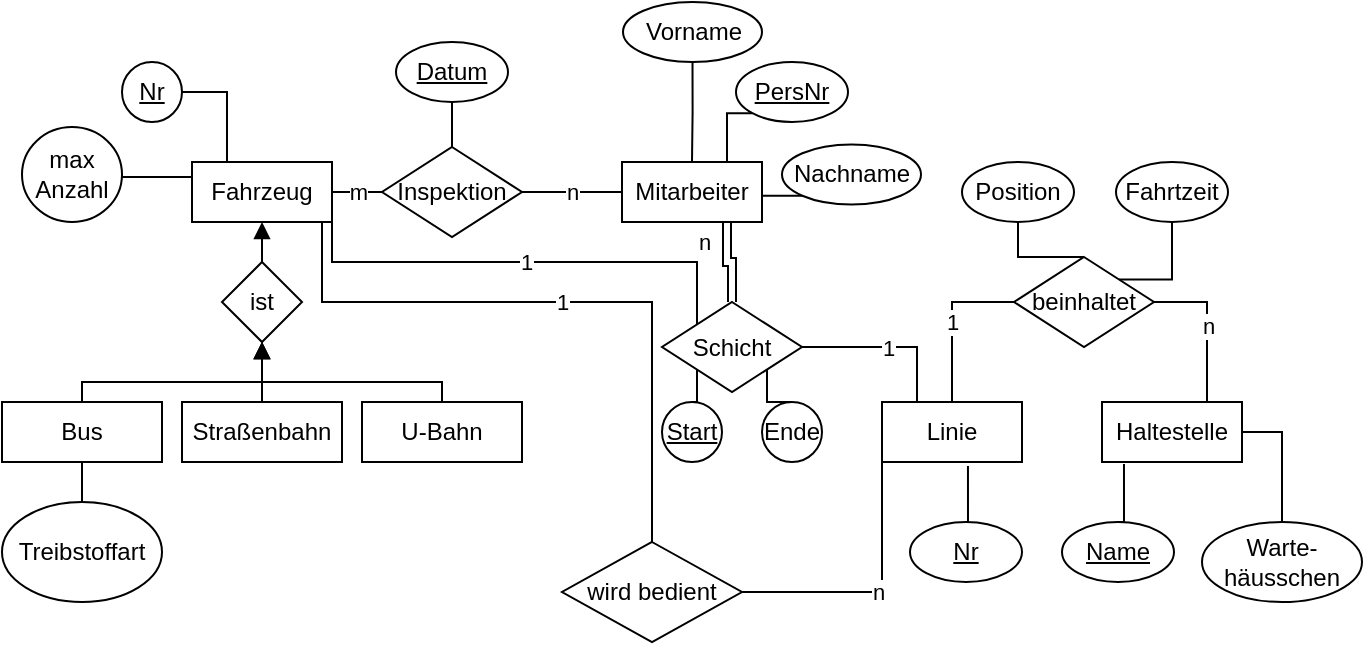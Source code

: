 <mxfile version="20.2.8" type="device"><diagram id="fGoaWGDQ_dbStw5IWa0C" name="Page-1"><mxGraphModel dx="865" dy="440" grid="1" gridSize="10" guides="1" tooltips="1" connect="1" arrows="1" fold="1" page="1" pageScale="1" pageWidth="827" pageHeight="1169" math="0" shadow="0"><root><mxCell id="0"/><mxCell id="1" parent="0"/><mxCell id="FC4KZzPDxTRJN9So2YqI-25" style="edgeStyle=orthogonalEdgeStyle;rounded=0;orthogonalLoop=1;jettySize=auto;html=1;exitX=0;exitY=0.25;exitDx=0;exitDy=0;entryX=1;entryY=0.5;entryDx=0;entryDy=0;endArrow=none;endFill=0;" parent="1" source="FC4KZzPDxTRJN9So2YqI-1" target="FC4KZzPDxTRJN9So2YqI-18" edge="1"><mxGeometry relative="1" as="geometry"/></mxCell><mxCell id="FC4KZzPDxTRJN9So2YqI-26" style="edgeStyle=orthogonalEdgeStyle;rounded=0;orthogonalLoop=1;jettySize=auto;html=1;exitX=0.25;exitY=0;exitDx=0;exitDy=0;entryX=1;entryY=0.5;entryDx=0;entryDy=0;endArrow=none;endFill=0;" parent="1" source="FC4KZzPDxTRJN9So2YqI-1" target="FC4KZzPDxTRJN9So2YqI-17" edge="1"><mxGeometry relative="1" as="geometry"/></mxCell><mxCell id="FC4KZzPDxTRJN9So2YqI-27" value="m" style="edgeStyle=orthogonalEdgeStyle;rounded=0;orthogonalLoop=1;jettySize=auto;html=1;exitX=1;exitY=0.5;exitDx=0;exitDy=0;entryX=0;entryY=0.5;entryDx=0;entryDy=0;endArrow=none;endFill=0;" parent="1" source="FC4KZzPDxTRJN9So2YqI-1" target="FC4KZzPDxTRJN9So2YqI-12" edge="1"><mxGeometry relative="1" as="geometry"/></mxCell><mxCell id="FC4KZzPDxTRJN9So2YqI-35" value="1" style="edgeStyle=orthogonalEdgeStyle;rounded=0;orthogonalLoop=1;jettySize=auto;html=1;exitX=1;exitY=1;exitDx=0;exitDy=0;entryX=0.5;entryY=0;entryDx=0;entryDy=0;endArrow=none;endFill=0;" parent="1" source="FC4KZzPDxTRJN9So2YqI-1" target="FC4KZzPDxTRJN9So2YqI-16" edge="1"><mxGeometry relative="1" as="geometry"><Array as="points"><mxPoint x="170" y="170"/><mxPoint x="170" y="210"/><mxPoint x="335" y="210"/></Array></mxGeometry></mxCell><mxCell id="OBKmqsjf90Dc7utf6PIY-3" value="1" style="edgeStyle=orthogonalEdgeStyle;rounded=0;orthogonalLoop=1;jettySize=auto;html=1;exitX=1;exitY=1;exitDx=0;exitDy=0;entryX=0;entryY=0;entryDx=0;entryDy=0;endArrow=none;endFill=0;" edge="1" parent="1" source="FC4KZzPDxTRJN9So2YqI-1" target="FC4KZzPDxTRJN9So2YqI-13"><mxGeometry relative="1" as="geometry"/></mxCell><mxCell id="FC4KZzPDxTRJN9So2YqI-1" value="Fahrzeug" style="rounded=0;whiteSpace=wrap;html=1;" parent="1" vertex="1"><mxGeometry x="105" y="140" width="70" height="30" as="geometry"/></mxCell><mxCell id="FC4KZzPDxTRJN9So2YqI-20" style="edgeStyle=orthogonalEdgeStyle;rounded=0;orthogonalLoop=1;jettySize=auto;html=1;exitX=0.5;exitY=0;exitDx=0;exitDy=0;entryX=0.5;entryY=1;entryDx=0;entryDy=0;endArrow=block;endFill=1;" parent="1" source="FC4KZzPDxTRJN9So2YqI-2" target="FC4KZzPDxTRJN9So2YqI-10" edge="1"><mxGeometry relative="1" as="geometry"/></mxCell><mxCell id="FC4KZzPDxTRJN9So2YqI-2" value="Straßenbahn" style="rounded=0;whiteSpace=wrap;html=1;" parent="1" vertex="1"><mxGeometry x="100" y="260" width="80" height="30" as="geometry"/></mxCell><mxCell id="FC4KZzPDxTRJN9So2YqI-19" style="edgeStyle=orthogonalEdgeStyle;rounded=0;orthogonalLoop=1;jettySize=auto;html=1;exitX=0.5;exitY=1;exitDx=0;exitDy=0;entryX=0.5;entryY=0;entryDx=0;entryDy=0;endArrow=none;endFill=0;" parent="1" source="FC4KZzPDxTRJN9So2YqI-3" target="FC4KZzPDxTRJN9So2YqI-5" edge="1"><mxGeometry relative="1" as="geometry"/></mxCell><mxCell id="FC4KZzPDxTRJN9So2YqI-21" style="edgeStyle=orthogonalEdgeStyle;rounded=0;orthogonalLoop=1;jettySize=auto;html=1;exitX=0.5;exitY=0;exitDx=0;exitDy=0;entryX=0.5;entryY=1;entryDx=0;entryDy=0;endArrow=block;endFill=1;" parent="1" source="FC4KZzPDxTRJN9So2YqI-3" target="FC4KZzPDxTRJN9So2YqI-10" edge="1"><mxGeometry relative="1" as="geometry"><Array as="points"><mxPoint x="50" y="250"/><mxPoint x="140" y="250"/></Array></mxGeometry></mxCell><mxCell id="FC4KZzPDxTRJN9So2YqI-3" value="Bus" style="rounded=0;whiteSpace=wrap;html=1;" parent="1" vertex="1"><mxGeometry x="10" y="260" width="80" height="30" as="geometry"/></mxCell><mxCell id="FC4KZzPDxTRJN9So2YqI-22" style="edgeStyle=orthogonalEdgeStyle;rounded=0;orthogonalLoop=1;jettySize=auto;html=1;exitX=0.5;exitY=0;exitDx=0;exitDy=0;entryX=0.5;entryY=1;entryDx=0;entryDy=0;endArrow=block;endFill=1;" parent="1" source="FC4KZzPDxTRJN9So2YqI-4" target="FC4KZzPDxTRJN9So2YqI-10" edge="1"><mxGeometry relative="1" as="geometry"><Array as="points"><mxPoint x="230" y="250"/><mxPoint x="140" y="250"/></Array></mxGeometry></mxCell><mxCell id="FC4KZzPDxTRJN9So2YqI-4" value="U-Bahn" style="rounded=0;whiteSpace=wrap;html=1;" parent="1" vertex="1"><mxGeometry x="190" y="260" width="80" height="30" as="geometry"/></mxCell><mxCell id="FC4KZzPDxTRJN9So2YqI-5" value="Treibstoffart" style="ellipse;whiteSpace=wrap;html=1;" parent="1" vertex="1"><mxGeometry x="10" y="310" width="80" height="50" as="geometry"/></mxCell><mxCell id="OBKmqsjf90Dc7utf6PIY-1" value="n" style="edgeStyle=orthogonalEdgeStyle;rounded=0;orthogonalLoop=1;jettySize=auto;html=1;exitX=0.75;exitY=1;exitDx=0;exitDy=0;entryX=0.5;entryY=0;entryDx=0;entryDy=0;shape=link;" edge="1" parent="1" source="FC4KZzPDxTRJN9So2YqI-7" target="FC4KZzPDxTRJN9So2YqI-13"><mxGeometry x="-0.529" y="-12" relative="1" as="geometry"><mxPoint as="offset"/></mxGeometry></mxCell><mxCell id="FC4KZzPDxTRJN9So2YqI-7" value="Mitarbeiter" style="rounded=0;whiteSpace=wrap;html=1;" parent="1" vertex="1"><mxGeometry x="320" y="140" width="70" height="30" as="geometry"/></mxCell><mxCell id="FC4KZzPDxTRJN9So2YqI-37" value="1" style="edgeStyle=orthogonalEdgeStyle;rounded=0;orthogonalLoop=1;jettySize=auto;html=1;exitX=0.5;exitY=0;exitDx=0;exitDy=0;entryX=0;entryY=0.5;entryDx=0;entryDy=0;endArrow=none;endFill=0;" parent="1" source="FC4KZzPDxTRJN9So2YqI-8" target="FC4KZzPDxTRJN9So2YqI-15" edge="1"><mxGeometry relative="1" as="geometry"/></mxCell><mxCell id="FC4KZzPDxTRJN9So2YqI-8" value="Linie" style="rounded=0;whiteSpace=wrap;html=1;" parent="1" vertex="1"><mxGeometry x="450" y="260" width="70" height="30" as="geometry"/></mxCell><mxCell id="FC4KZzPDxTRJN9So2YqI-38" value="n" style="edgeStyle=orthogonalEdgeStyle;rounded=0;orthogonalLoop=1;jettySize=auto;html=1;exitX=0.75;exitY=0;exitDx=0;exitDy=0;entryX=1;entryY=0.5;entryDx=0;entryDy=0;endArrow=none;endFill=0;" parent="1" source="FC4KZzPDxTRJN9So2YqI-9" target="FC4KZzPDxTRJN9So2YqI-15" edge="1"><mxGeometry relative="1" as="geometry"/></mxCell><mxCell id="FC4KZzPDxTRJN9So2YqI-9" value="Haltestelle" style="rounded=0;whiteSpace=wrap;html=1;" parent="1" vertex="1"><mxGeometry x="560" y="260" width="70" height="30" as="geometry"/></mxCell><mxCell id="FC4KZzPDxTRJN9So2YqI-24" style="edgeStyle=orthogonalEdgeStyle;rounded=0;orthogonalLoop=1;jettySize=auto;html=1;exitX=0.5;exitY=0;exitDx=0;exitDy=0;entryX=0.5;entryY=1;entryDx=0;entryDy=0;endArrow=block;endFill=1;" parent="1" source="FC4KZzPDxTRJN9So2YqI-10" target="FC4KZzPDxTRJN9So2YqI-1" edge="1"><mxGeometry relative="1" as="geometry"/></mxCell><mxCell id="FC4KZzPDxTRJN9So2YqI-10" value="ist" style="rhombus;whiteSpace=wrap;html=1;" parent="1" vertex="1"><mxGeometry x="120" y="190" width="40" height="40" as="geometry"/></mxCell><mxCell id="FC4KZzPDxTRJN9So2YqI-28" value="n" style="edgeStyle=orthogonalEdgeStyle;rounded=0;orthogonalLoop=1;jettySize=auto;html=1;exitX=1;exitY=0.5;exitDx=0;exitDy=0;entryX=0;entryY=0.5;entryDx=0;entryDy=0;endArrow=none;endFill=0;" parent="1" source="FC4KZzPDxTRJN9So2YqI-12" target="FC4KZzPDxTRJN9So2YqI-7" edge="1"><mxGeometry relative="1" as="geometry"/></mxCell><mxCell id="FC4KZzPDxTRJN9So2YqI-12" value="Inspektion" style="rhombus;whiteSpace=wrap;html=1;" parent="1" vertex="1"><mxGeometry x="200" y="132.5" width="70" height="45" as="geometry"/></mxCell><mxCell id="OBKmqsjf90Dc7utf6PIY-2" value="1" style="edgeStyle=orthogonalEdgeStyle;rounded=0;orthogonalLoop=1;jettySize=auto;html=1;exitX=1;exitY=0.5;exitDx=0;exitDy=0;entryX=0.25;entryY=0;entryDx=0;entryDy=0;endArrow=none;endFill=0;" edge="1" parent="1" source="FC4KZzPDxTRJN9So2YqI-13" target="FC4KZzPDxTRJN9So2YqI-8"><mxGeometry relative="1" as="geometry"/></mxCell><mxCell id="FC4KZzPDxTRJN9So2YqI-13" value="Schicht" style="rhombus;whiteSpace=wrap;html=1;" parent="1" vertex="1"><mxGeometry x="340" y="210" width="70" height="45" as="geometry"/></mxCell><mxCell id="FC4KZzPDxTRJN9So2YqI-41" style="edgeStyle=orthogonalEdgeStyle;rounded=0;orthogonalLoop=1;jettySize=auto;html=1;exitX=0.5;exitY=0;exitDx=0;exitDy=0;entryX=0.5;entryY=1;entryDx=0;entryDy=0;endArrow=none;endFill=0;" parent="1" source="FC4KZzPDxTRJN9So2YqI-15" target="FC4KZzPDxTRJN9So2YqI-39" edge="1"><mxGeometry relative="1" as="geometry"/></mxCell><mxCell id="FC4KZzPDxTRJN9So2YqI-42" style="edgeStyle=orthogonalEdgeStyle;rounded=0;orthogonalLoop=1;jettySize=auto;html=1;exitX=1;exitY=0;exitDx=0;exitDy=0;entryX=0.5;entryY=1;entryDx=0;entryDy=0;endArrow=none;endFill=0;" parent="1" source="FC4KZzPDxTRJN9So2YqI-15" target="FC4KZzPDxTRJN9So2YqI-40" edge="1"><mxGeometry relative="1" as="geometry"/></mxCell><mxCell id="FC4KZzPDxTRJN9So2YqI-15" value="beinhaltet" style="rhombus;whiteSpace=wrap;html=1;" parent="1" vertex="1"><mxGeometry x="516" y="187.5" width="70" height="45" as="geometry"/></mxCell><mxCell id="FC4KZzPDxTRJN9So2YqI-36" value="n" style="edgeStyle=orthogonalEdgeStyle;rounded=0;orthogonalLoop=1;jettySize=auto;html=1;exitX=1;exitY=0.5;exitDx=0;exitDy=0;entryX=0;entryY=1;entryDx=0;entryDy=0;endArrow=none;endFill=0;" parent="1" source="FC4KZzPDxTRJN9So2YqI-16" target="FC4KZzPDxTRJN9So2YqI-8" edge="1"><mxGeometry relative="1" as="geometry"/></mxCell><mxCell id="FC4KZzPDxTRJN9So2YqI-16" value="wird bedient" style="rhombus;whiteSpace=wrap;html=1;" parent="1" vertex="1"><mxGeometry x="290" y="330" width="90" height="50" as="geometry"/></mxCell><mxCell id="FC4KZzPDxTRJN9So2YqI-17" value="&lt;u&gt;Nr&lt;/u&gt;" style="ellipse;whiteSpace=wrap;html=1;" parent="1" vertex="1"><mxGeometry x="70" y="90" width="30" height="30" as="geometry"/></mxCell><mxCell id="FC4KZzPDxTRJN9So2YqI-18" value="&lt;div&gt;max&lt;/div&gt;&lt;div&gt;Anzahl&lt;br&gt;&lt;/div&gt;" style="ellipse;whiteSpace=wrap;html=1;" parent="1" vertex="1"><mxGeometry x="20" y="122.5" width="50" height="47.5" as="geometry"/></mxCell><mxCell id="FC4KZzPDxTRJN9So2YqI-32" style="edgeStyle=orthogonalEdgeStyle;rounded=0;orthogonalLoop=1;jettySize=auto;html=1;exitX=0.5;exitY=0;exitDx=0;exitDy=0;entryX=0;entryY=1;entryDx=0;entryDy=0;endArrow=none;endFill=0;" parent="1" source="FC4KZzPDxTRJN9So2YqI-30" target="FC4KZzPDxTRJN9So2YqI-13" edge="1"><mxGeometry relative="1" as="geometry"/></mxCell><mxCell id="FC4KZzPDxTRJN9So2YqI-30" value="&lt;u&gt;Start&lt;/u&gt;" style="ellipse;whiteSpace=wrap;html=1;" parent="1" vertex="1"><mxGeometry x="340" y="260" width="30" height="30" as="geometry"/></mxCell><mxCell id="FC4KZzPDxTRJN9So2YqI-34" style="edgeStyle=orthogonalEdgeStyle;rounded=0;orthogonalLoop=1;jettySize=auto;html=1;exitX=0.5;exitY=0;exitDx=0;exitDy=0;entryX=1;entryY=1;entryDx=0;entryDy=0;endArrow=none;endFill=0;" parent="1" source="FC4KZzPDxTRJN9So2YqI-31" target="FC4KZzPDxTRJN9So2YqI-13" edge="1"><mxGeometry relative="1" as="geometry"/></mxCell><mxCell id="FC4KZzPDxTRJN9So2YqI-31" value="Ende" style="ellipse;whiteSpace=wrap;html=1;" parent="1" vertex="1"><mxGeometry x="390" y="260" width="30" height="30" as="geometry"/></mxCell><mxCell id="FC4KZzPDxTRJN9So2YqI-39" value="Position" style="ellipse;whiteSpace=wrap;html=1;" parent="1" vertex="1"><mxGeometry x="490" y="140" width="56" height="30" as="geometry"/></mxCell><mxCell id="FC4KZzPDxTRJN9So2YqI-40" value="Fahrtzeit" style="ellipse;whiteSpace=wrap;html=1;" parent="1" vertex="1"><mxGeometry x="567" y="140" width="56" height="30" as="geometry"/></mxCell><mxCell id="FC4KZzPDxTRJN9So2YqI-47" style="edgeStyle=orthogonalEdgeStyle;rounded=0;orthogonalLoop=1;jettySize=auto;html=1;exitX=0;exitY=1;exitDx=0;exitDy=0;entryX=0.75;entryY=0;entryDx=0;entryDy=0;endArrow=none;endFill=0;" parent="1" source="FC4KZzPDxTRJN9So2YqI-43" target="FC4KZzPDxTRJN9So2YqI-7" edge="1"><mxGeometry relative="1" as="geometry"/></mxCell><mxCell id="FC4KZzPDxTRJN9So2YqI-43" value="&lt;u&gt;PersNr&lt;/u&gt;" style="ellipse;whiteSpace=wrap;html=1;" parent="1" vertex="1"><mxGeometry x="377" y="90" width="56" height="30" as="geometry"/></mxCell><mxCell id="FC4KZzPDxTRJN9So2YqI-49" style="edgeStyle=orthogonalEdgeStyle;rounded=0;orthogonalLoop=1;jettySize=auto;html=1;exitX=0;exitY=1;exitDx=0;exitDy=0;entryX=1;entryY=0.5;entryDx=0;entryDy=0;endArrow=none;endFill=0;" parent="1" source="FC4KZzPDxTRJN9So2YqI-44" target="FC4KZzPDxTRJN9So2YqI-7" edge="1"><mxGeometry relative="1" as="geometry"/></mxCell><mxCell id="FC4KZzPDxTRJN9So2YqI-44" value="Nachname" style="ellipse;whiteSpace=wrap;html=1;" parent="1" vertex="1"><mxGeometry x="400" y="131.25" width="69.5" height="30" as="geometry"/></mxCell><mxCell id="FC4KZzPDxTRJN9So2YqI-46" style="edgeStyle=orthogonalEdgeStyle;rounded=0;orthogonalLoop=1;jettySize=auto;html=1;exitX=0.5;exitY=1;exitDx=0;exitDy=0;entryX=0.5;entryY=0;entryDx=0;entryDy=0;endArrow=none;endFill=0;" parent="1" source="FC4KZzPDxTRJN9So2YqI-45" target="FC4KZzPDxTRJN9So2YqI-7" edge="1"><mxGeometry relative="1" as="geometry"/></mxCell><mxCell id="FC4KZzPDxTRJN9So2YqI-45" value="Vorname" style="ellipse;whiteSpace=wrap;html=1;" parent="1" vertex="1"><mxGeometry x="320.5" y="60" width="69.5" height="30" as="geometry"/></mxCell><mxCell id="FC4KZzPDxTRJN9So2YqI-52" style="edgeStyle=orthogonalEdgeStyle;rounded=0;orthogonalLoop=1;jettySize=auto;html=1;exitX=0.5;exitY=1;exitDx=0;exitDy=0;entryX=0.5;entryY=0;entryDx=0;entryDy=0;endArrow=none;endFill=0;" parent="1" source="FC4KZzPDxTRJN9So2YqI-50" target="FC4KZzPDxTRJN9So2YqI-12" edge="1"><mxGeometry relative="1" as="geometry"/></mxCell><mxCell id="FC4KZzPDxTRJN9So2YqI-50" value="&lt;u&gt;Datum&lt;/u&gt;" style="ellipse;whiteSpace=wrap;html=1;" parent="1" vertex="1"><mxGeometry x="207" y="80" width="56" height="30" as="geometry"/></mxCell><mxCell id="FC4KZzPDxTRJN9So2YqI-58" style="edgeStyle=orthogonalEdgeStyle;rounded=0;orthogonalLoop=1;jettySize=auto;html=1;exitX=0.5;exitY=0;exitDx=0;exitDy=0;entryX=0.157;entryY=1.033;entryDx=0;entryDy=0;entryPerimeter=0;endArrow=none;endFill=0;" parent="1" source="FC4KZzPDxTRJN9So2YqI-53" target="FC4KZzPDxTRJN9So2YqI-9" edge="1"><mxGeometry relative="1" as="geometry"/></mxCell><mxCell id="FC4KZzPDxTRJN9So2YqI-53" value="&lt;u&gt;Name&lt;/u&gt;" style="ellipse;whiteSpace=wrap;html=1;" parent="1" vertex="1"><mxGeometry x="540" y="320" width="56" height="30" as="geometry"/></mxCell><mxCell id="FC4KZzPDxTRJN9So2YqI-57" style="edgeStyle=orthogonalEdgeStyle;rounded=0;orthogonalLoop=1;jettySize=auto;html=1;exitX=0.5;exitY=0;exitDx=0;exitDy=0;entryX=0.614;entryY=1.067;entryDx=0;entryDy=0;entryPerimeter=0;endArrow=none;endFill=0;" parent="1" source="FC4KZzPDxTRJN9So2YqI-55" target="FC4KZzPDxTRJN9So2YqI-8" edge="1"><mxGeometry relative="1" as="geometry"/></mxCell><mxCell id="FC4KZzPDxTRJN9So2YqI-55" value="&lt;u&gt;Nr&lt;/u&gt;" style="ellipse;whiteSpace=wrap;html=1;" parent="1" vertex="1"><mxGeometry x="464" y="320" width="56" height="30" as="geometry"/></mxCell><mxCell id="FC4KZzPDxTRJN9So2YqI-59" style="edgeStyle=orthogonalEdgeStyle;rounded=0;orthogonalLoop=1;jettySize=auto;html=1;exitX=0.5;exitY=0;exitDx=0;exitDy=0;entryX=1;entryY=0.5;entryDx=0;entryDy=0;endArrow=none;endFill=0;" parent="1" source="FC4KZzPDxTRJN9So2YqI-56" target="FC4KZzPDxTRJN9So2YqI-9" edge="1"><mxGeometry relative="1" as="geometry"/></mxCell><mxCell id="FC4KZzPDxTRJN9So2YqI-56" value="Warte-häusschen" style="ellipse;whiteSpace=wrap;html=1;" parent="1" vertex="1"><mxGeometry x="610" y="320" width="80" height="40" as="geometry"/></mxCell></root></mxGraphModel></diagram></mxfile>